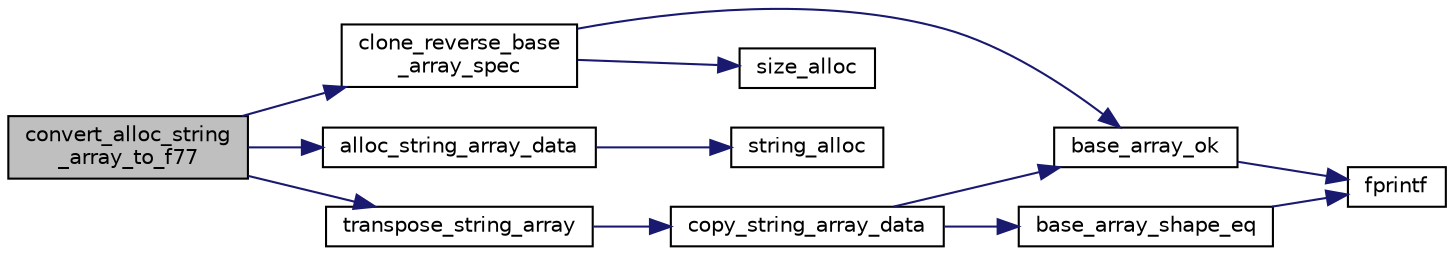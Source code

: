 digraph "convert_alloc_string_array_to_f77"
{
  edge [fontname="Helvetica",fontsize="10",labelfontname="Helvetica",labelfontsize="10"];
  node [fontname="Helvetica",fontsize="10",shape=record];
  rankdir="LR";
  Node55 [label="convert_alloc_string\l_array_to_f77",height=0.2,width=0.4,color="black", fillcolor="grey75", style="filled", fontcolor="black"];
  Node55 -> Node56 [color="midnightblue",fontsize="10",style="solid",fontname="Helvetica"];
  Node56 [label="clone_reverse_base\l_array_spec",height=0.2,width=0.4,color="black", fillcolor="white", style="filled",URL="$db/dfd/base__array_8c.html#a2e6676f343c1953bc127c7f41abd626e"];
  Node56 -> Node57 [color="midnightblue",fontsize="10",style="solid",fontname="Helvetica"];
  Node57 [label="base_array_ok",height=0.2,width=0.4,color="black", fillcolor="white", style="filled",URL="$db/dfd/base__array_8c.html#a895313556a445d2770ac737d062b47dd"];
  Node57 -> Node58 [color="midnightblue",fontsize="10",style="solid",fontname="Helvetica"];
  Node58 [label="fprintf",height=0.2,width=0.4,color="black", fillcolor="white", style="filled",URL="$d2/d8c/examplehs038_8m.html#ae272956ea74f28b2f067d455fead331f"];
  Node56 -> Node59 [color="midnightblue",fontsize="10",style="solid",fontname="Helvetica"];
  Node59 [label="size_alloc",height=0.2,width=0.4,color="black", fillcolor="white", style="filled",URL="$d6/de0/memory__pool_8c.html#ac07274f51cb387c8cf128ba0532d7b84"];
  Node55 -> Node60 [color="midnightblue",fontsize="10",style="solid",fontname="Helvetica"];
  Node60 [label="alloc_string_array_data",height=0.2,width=0.4,color="black", fillcolor="white", style="filled",URL="$db/d08/string__array_8c.html#a1e55eb2c549f2e67d206e9b90b7c3ab1"];
  Node60 -> Node61 [color="midnightblue",fontsize="10",style="solid",fontname="Helvetica"];
  Node61 [label="string_alloc",height=0.2,width=0.4,color="black", fillcolor="white", style="filled",URL="$d6/de0/memory__pool_8c.html#abc79a224342849c35efe06a7986d3eac"];
  Node55 -> Node62 [color="midnightblue",fontsize="10",style="solid",fontname="Helvetica"];
  Node62 [label="transpose_string_array",height=0.2,width=0.4,color="black", fillcolor="white", style="filled",URL="$db/d08/string__array_8c.html#a4765707b3f534e3ce782aa6b1add39ba"];
  Node62 -> Node63 [color="midnightblue",fontsize="10",style="solid",fontname="Helvetica"];
  Node63 [label="copy_string_array_data",height=0.2,width=0.4,color="black", fillcolor="white", style="filled",URL="$db/d08/string__array_8c.html#abc9d70298224d4ae495ae60474943910"];
  Node63 -> Node57 [color="midnightblue",fontsize="10",style="solid",fontname="Helvetica"];
  Node63 -> Node64 [color="midnightblue",fontsize="10",style="solid",fontname="Helvetica"];
  Node64 [label="base_array_shape_eq",height=0.2,width=0.4,color="black", fillcolor="white", style="filled",URL="$db/dfd/base__array_8c.html#ae179684f21d3bd3a71ef2a9e58e3ba26"];
  Node64 -> Node58 [color="midnightblue",fontsize="10",style="solid",fontname="Helvetica"];
}
